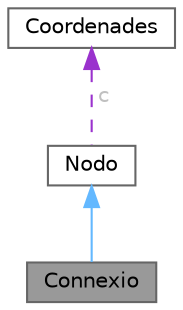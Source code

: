 digraph "Connexio"
{
 // LATEX_PDF_SIZE
  bgcolor="transparent";
  edge [fontname=Helvetica,fontsize=10,labelfontname=Helvetica,labelfontsize=10];
  node [fontname=Helvetica,fontsize=10,shape=box,height=0.2,width=0.4];
  Node1 [id="Node000001",label="Connexio",height=0.2,width=0.4,color="gray40", fillcolor="grey60", style="filled", fontcolor="black",tooltip="Node connexió d'una xarxa de distribució d'aigua."];
  Node2 -> Node1 [id="edge1_Node000001_Node000002",dir="back",color="steelblue1",style="solid",tooltip=" "];
  Node2 [id="Node000002",label="Nodo",height=0.2,width=0.4,color="gray40", fillcolor="white", style="filled",URL="$class_nodo.html",tooltip="Node d'una xarxa de distribució d'aigua."];
  Node3 -> Node2 [id="edge2_Node000002_Node000003",dir="back",color="darkorchid3",style="dashed",tooltip=" ",label=" c",fontcolor="grey" ];
  Node3 [id="Node000003",label="Coordenades",height=0.2,width=0.4,color="gray40", fillcolor="white", style="filled",URL="$class_coordenades.html",tooltip="Coordenades geogràfiques (latitud, longitud)"];
}
